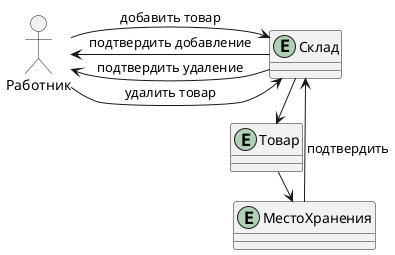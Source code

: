 @startuml
allowmixing

actor Работник
entity Склад
entity Товар
entity МестоХранения

Работник -> Склад : добавить товар
Склад -> Товар : создать
Товар -> МестоХранения : выбрать место хранения
МестоХранения --> Склад : подтвердить
Склад --> Работник : подтвердить добавление

Работник -> Склад : удалить товар
Склад --> Работник : подтвердить удаление

@enduml
